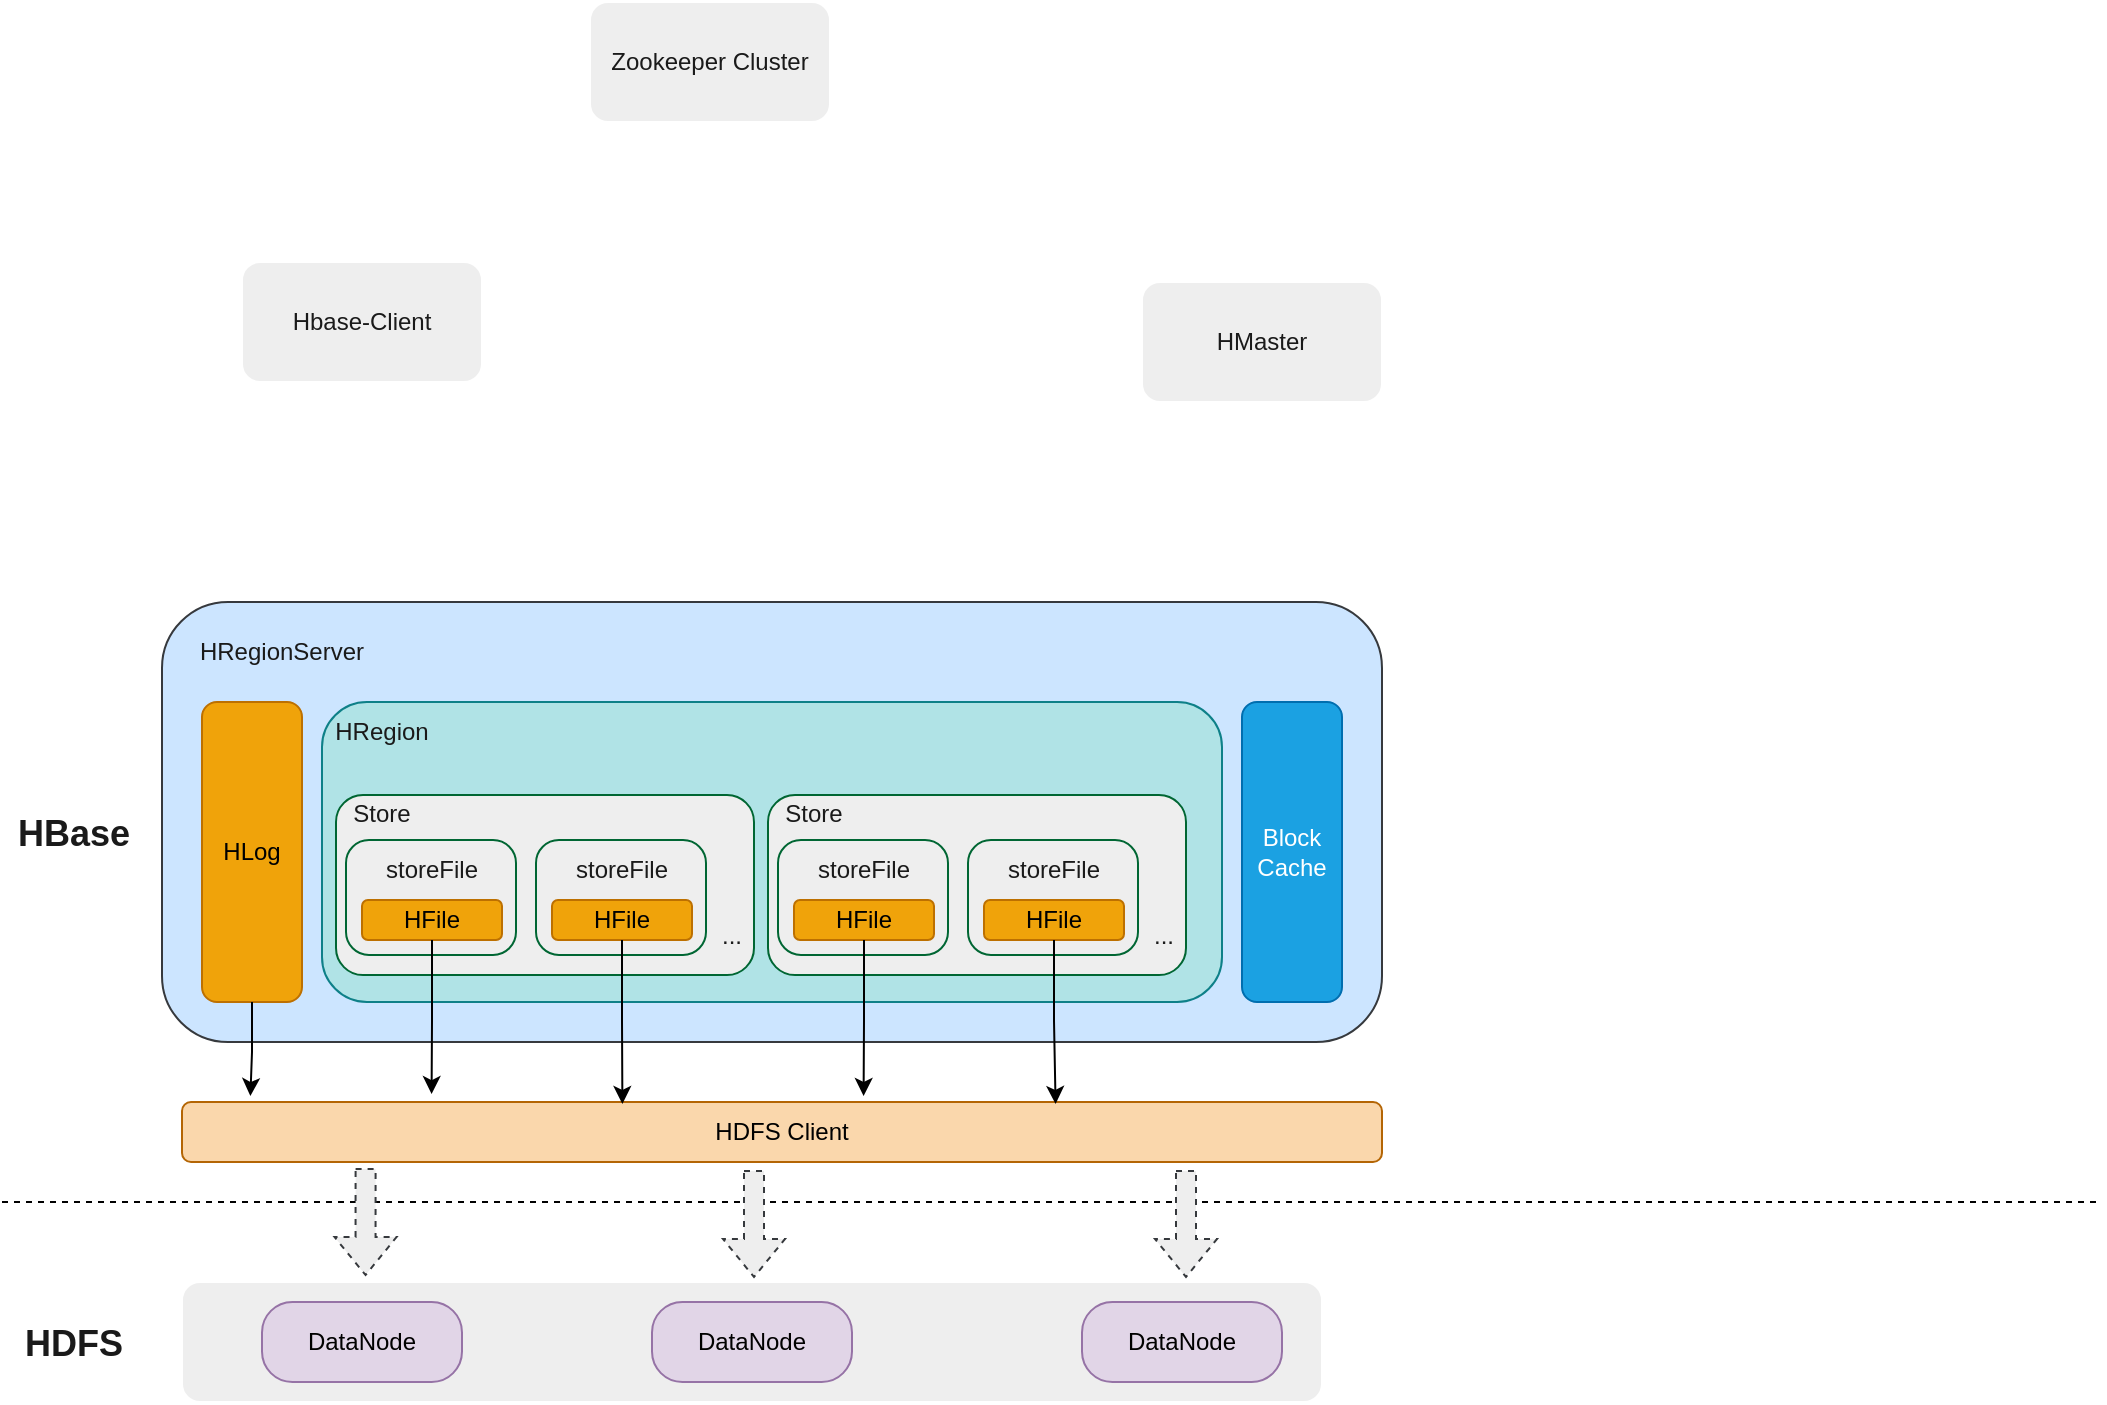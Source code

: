 <mxfile version="22.0.6" type="github">
  <diagram name="第 1 页" id="qOAIUotEJ7jFlLrmoN4y">
    <mxGraphModel dx="1536" dy="976" grid="1" gridSize="10" guides="1" tooltips="1" connect="1" arrows="1" fold="1" page="1" pageScale="1" pageWidth="827" pageHeight="1169" math="0" shadow="0">
      <root>
        <mxCell id="0" />
        <mxCell id="1" parent="0" />
        <mxCell id="ZdKNUV4ZWtbOWoZ6B8-K-2" value="Hbase-Client" style="rounded=1;whiteSpace=wrap;html=1;labelBackgroundColor=none;fillColor=#EEEEEE;strokeColor=#FFFFFF;fontColor=#1A1A1A;" vertex="1" parent="1">
          <mxGeometry x="120" y="210" width="120" height="60" as="geometry" />
        </mxCell>
        <mxCell id="ZdKNUV4ZWtbOWoZ6B8-K-3" value="Zookeeper Cluster" style="rounded=1;whiteSpace=wrap;html=1;labelBackgroundColor=none;fillColor=#EEEEEE;strokeColor=#FFFFFF;fontColor=#1A1A1A;" vertex="1" parent="1">
          <mxGeometry x="294" y="80" width="120" height="60" as="geometry" />
        </mxCell>
        <mxCell id="ZdKNUV4ZWtbOWoZ6B8-K-4" value="HMaster" style="rounded=1;whiteSpace=wrap;html=1;labelBackgroundColor=none;fillColor=#EEEEEE;strokeColor=#FFFFFF;fontColor=#1A1A1A;" vertex="1" parent="1">
          <mxGeometry x="570" y="220" width="120" height="60" as="geometry" />
        </mxCell>
        <mxCell id="ZdKNUV4ZWtbOWoZ6B8-K-5" value="" style="rounded=1;whiteSpace=wrap;html=1;fillColor=#cce5ff;strokeColor=#36393d;labelBackgroundColor=none;" vertex="1" parent="1">
          <mxGeometry x="80" y="380" width="610" height="220" as="geometry" />
        </mxCell>
        <mxCell id="ZdKNUV4ZWtbOWoZ6B8-K-6" value="HRegionServer" style="text;html=1;strokeColor=none;fillColor=none;align=center;verticalAlign=middle;whiteSpace=wrap;rounded=1;labelBackgroundColor=none;fontColor=#1A1A1A;" vertex="1" parent="1">
          <mxGeometry x="80" y="390" width="120" height="30" as="geometry" />
        </mxCell>
        <mxCell id="ZdKNUV4ZWtbOWoZ6B8-K-7" value="HLog" style="rounded=1;whiteSpace=wrap;html=1;fillColor=#f0a30a;strokeColor=#BD7000;labelBackgroundColor=none;fontColor=#000000;" vertex="1" parent="1">
          <mxGeometry x="100" y="430" width="50" height="150" as="geometry" />
        </mxCell>
        <mxCell id="ZdKNUV4ZWtbOWoZ6B8-K-9" value="Block&lt;br&gt;Cache" style="rounded=1;whiteSpace=wrap;html=1;fillColor=#1ba1e2;strokeColor=#006EAF;labelBackgroundColor=none;fontColor=#ffffff;" vertex="1" parent="1">
          <mxGeometry x="620" y="430" width="50" height="150" as="geometry" />
        </mxCell>
        <mxCell id="ZdKNUV4ZWtbOWoZ6B8-K-10" value="" style="rounded=1;whiteSpace=wrap;html=1;fillColor=#b0e3e6;strokeColor=#0e8088;labelBackgroundColor=none;" vertex="1" parent="1">
          <mxGeometry x="160" y="430" width="450" height="150" as="geometry" />
        </mxCell>
        <mxCell id="ZdKNUV4ZWtbOWoZ6B8-K-11" value="HRegion" style="text;html=1;strokeColor=none;fillColor=none;align=center;verticalAlign=middle;whiteSpace=wrap;rounded=1;labelBackgroundColor=none;fontColor=#1A1A1A;" vertex="1" parent="1">
          <mxGeometry x="160" y="430" width="60" height="30" as="geometry" />
        </mxCell>
        <mxCell id="ZdKNUV4ZWtbOWoZ6B8-K-21" value="" style="rounded=1;whiteSpace=wrap;html=1;labelBackgroundColor=none;fillColor=#EEEEEE;strokeColor=#006633;fontColor=#1A1A1A;container=0;" vertex="1" parent="1">
          <mxGeometry x="383" y="476.5" width="209" height="90" as="geometry" />
        </mxCell>
        <mxCell id="ZdKNUV4ZWtbOWoZ6B8-K-22" value="Store" style="text;html=1;strokeColor=none;fillColor=none;align=center;verticalAlign=middle;whiteSpace=wrap;rounded=1;labelBackgroundColor=none;fontColor=#1A1A1A;container=0;" vertex="1" parent="1">
          <mxGeometry x="376" y="471" width="60" height="30" as="geometry" />
        </mxCell>
        <mxCell id="ZdKNUV4ZWtbOWoZ6B8-K-23" value="" style="rounded=1;whiteSpace=wrap;html=1;strokeColor=#006633;fontColor=#1A1A1A;fillColor=#EEEEEE;arcSize=20;container=0;" vertex="1" parent="1">
          <mxGeometry x="388" y="499" width="85" height="57.5" as="geometry" />
        </mxCell>
        <mxCell id="ZdKNUV4ZWtbOWoZ6B8-K-24" value="storeFile" style="text;html=1;strokeColor=none;fillColor=none;align=center;verticalAlign=middle;whiteSpace=wrap;rounded=0;fontColor=#1A1A1A;container=0;" vertex="1" parent="1">
          <mxGeometry x="401" y="499" width="60" height="30" as="geometry" />
        </mxCell>
        <mxCell id="ZdKNUV4ZWtbOWoZ6B8-K-25" value="HFile" style="rounded=1;whiteSpace=wrap;html=1;strokeColor=#BD7000;fontColor=#000000;fillColor=#f0a30a;container=0;" vertex="1" parent="1">
          <mxGeometry x="396" y="529" width="70" height="20" as="geometry" />
        </mxCell>
        <mxCell id="ZdKNUV4ZWtbOWoZ6B8-K-26" value="" style="rounded=1;whiteSpace=wrap;html=1;strokeColor=#006633;fontColor=#1A1A1A;fillColor=#EEEEEE;arcSize=20;container=0;" vertex="1" parent="1">
          <mxGeometry x="483" y="499" width="85" height="57.5" as="geometry" />
        </mxCell>
        <mxCell id="ZdKNUV4ZWtbOWoZ6B8-K-27" value="storeFile" style="text;html=1;strokeColor=none;fillColor=none;align=center;verticalAlign=middle;whiteSpace=wrap;rounded=0;fontColor=#1A1A1A;container=0;" vertex="1" parent="1">
          <mxGeometry x="496" y="499" width="60" height="30" as="geometry" />
        </mxCell>
        <mxCell id="ZdKNUV4ZWtbOWoZ6B8-K-28" value="HFile" style="rounded=1;whiteSpace=wrap;html=1;strokeColor=#BD7000;fontColor=#000000;fillColor=#f0a30a;container=0;" vertex="1" parent="1">
          <mxGeometry x="491" y="529" width="70" height="20" as="geometry" />
        </mxCell>
        <mxCell id="ZdKNUV4ZWtbOWoZ6B8-K-29" value="..." style="text;html=1;strokeColor=none;fillColor=none;align=center;verticalAlign=middle;whiteSpace=wrap;rounded=0;fontColor=#1A1A1A;container=0;" vertex="1" parent="1">
          <mxGeometry x="551" y="532" width="60" height="30" as="geometry" />
        </mxCell>
        <mxCell id="ZdKNUV4ZWtbOWoZ6B8-K-71" value="" style="rounded=1;whiteSpace=wrap;html=1;labelBackgroundColor=none;fillColor=#EEEEEE;strokeColor=#006633;fontColor=#1A1A1A;container=0;" vertex="1" parent="1">
          <mxGeometry x="167" y="476.5" width="209" height="90" as="geometry" />
        </mxCell>
        <mxCell id="ZdKNUV4ZWtbOWoZ6B8-K-72" value="Store" style="text;html=1;strokeColor=none;fillColor=none;align=center;verticalAlign=middle;whiteSpace=wrap;rounded=1;labelBackgroundColor=none;fontColor=#1A1A1A;container=0;" vertex="1" parent="1">
          <mxGeometry x="160" y="471" width="60" height="30" as="geometry" />
        </mxCell>
        <mxCell id="ZdKNUV4ZWtbOWoZ6B8-K-73" value="" style="rounded=1;whiteSpace=wrap;html=1;strokeColor=#006633;fontColor=#1A1A1A;fillColor=#EEEEEE;arcSize=20;container=0;" vertex="1" parent="1">
          <mxGeometry x="172" y="499" width="85" height="57.5" as="geometry" />
        </mxCell>
        <mxCell id="ZdKNUV4ZWtbOWoZ6B8-K-74" value="storeFile" style="text;html=1;strokeColor=none;fillColor=none;align=center;verticalAlign=middle;whiteSpace=wrap;rounded=0;fontColor=#1A1A1A;container=0;" vertex="1" parent="1">
          <mxGeometry x="185" y="499" width="60" height="30" as="geometry" />
        </mxCell>
        <mxCell id="ZdKNUV4ZWtbOWoZ6B8-K-75" value="HFile" style="rounded=1;whiteSpace=wrap;html=1;strokeColor=#BD7000;fontColor=#000000;fillColor=#f0a30a;container=0;" vertex="1" parent="1">
          <mxGeometry x="180" y="529" width="70" height="20" as="geometry" />
        </mxCell>
        <mxCell id="ZdKNUV4ZWtbOWoZ6B8-K-76" value="" style="rounded=1;whiteSpace=wrap;html=1;strokeColor=#006633;fontColor=#1A1A1A;fillColor=#EEEEEE;arcSize=20;container=0;" vertex="1" parent="1">
          <mxGeometry x="267" y="499" width="85" height="57.5" as="geometry" />
        </mxCell>
        <mxCell id="ZdKNUV4ZWtbOWoZ6B8-K-77" value="storeFile" style="text;html=1;strokeColor=none;fillColor=none;align=center;verticalAlign=middle;whiteSpace=wrap;rounded=0;fontColor=#1A1A1A;container=0;" vertex="1" parent="1">
          <mxGeometry x="280" y="499" width="60" height="30" as="geometry" />
        </mxCell>
        <mxCell id="ZdKNUV4ZWtbOWoZ6B8-K-78" value="HFile" style="rounded=1;whiteSpace=wrap;html=1;strokeColor=#BD7000;fontColor=#000000;fillColor=#f0a30a;container=0;" vertex="1" parent="1">
          <mxGeometry x="275" y="529" width="70" height="20" as="geometry" />
        </mxCell>
        <mxCell id="ZdKNUV4ZWtbOWoZ6B8-K-79" value="..." style="text;html=1;strokeColor=none;fillColor=none;align=center;verticalAlign=middle;whiteSpace=wrap;rounded=0;fontColor=#1A1A1A;container=0;" vertex="1" parent="1">
          <mxGeometry x="335" y="532" width="60" height="30" as="geometry" />
        </mxCell>
        <mxCell id="ZdKNUV4ZWtbOWoZ6B8-K-80" value="HDFS Client" style="rounded=1;whiteSpace=wrap;html=1;strokeColor=#b46504;fillColor=#fad7ac;" vertex="1" parent="1">
          <mxGeometry x="90" y="630" width="600" height="30" as="geometry" />
        </mxCell>
        <mxCell id="ZdKNUV4ZWtbOWoZ6B8-K-81" style="edgeStyle=orthogonalEdgeStyle;rounded=0;orthogonalLoop=1;jettySize=auto;html=1;exitX=0.5;exitY=1;exitDx=0;exitDy=0;entryX=0.057;entryY=-0.1;entryDx=0;entryDy=0;entryPerimeter=0;strokeColor=default;fontColor=#FFFFFF;strokeWidth=1;" edge="1" parent="1" source="ZdKNUV4ZWtbOWoZ6B8-K-7" target="ZdKNUV4ZWtbOWoZ6B8-K-80">
          <mxGeometry relative="1" as="geometry" />
        </mxCell>
        <mxCell id="ZdKNUV4ZWtbOWoZ6B8-K-82" style="edgeStyle=orthogonalEdgeStyle;rounded=0;orthogonalLoop=1;jettySize=auto;html=1;exitX=0.5;exitY=1;exitDx=0;exitDy=0;entryX=0.208;entryY=-0.133;entryDx=0;entryDy=0;entryPerimeter=0;strokeColor=#000000;fontColor=#FFFFFF;" edge="1" parent="1" source="ZdKNUV4ZWtbOWoZ6B8-K-75" target="ZdKNUV4ZWtbOWoZ6B8-K-80">
          <mxGeometry relative="1" as="geometry" />
        </mxCell>
        <mxCell id="ZdKNUV4ZWtbOWoZ6B8-K-83" style="edgeStyle=orthogonalEdgeStyle;rounded=0;orthogonalLoop=1;jettySize=auto;html=1;exitX=0.5;exitY=1;exitDx=0;exitDy=0;entryX=0.367;entryY=0.033;entryDx=0;entryDy=0;entryPerimeter=0;strokeColor=#000000;fontColor=#FFFFFF;" edge="1" parent="1" source="ZdKNUV4ZWtbOWoZ6B8-K-78" target="ZdKNUV4ZWtbOWoZ6B8-K-80">
          <mxGeometry relative="1" as="geometry" />
        </mxCell>
        <mxCell id="ZdKNUV4ZWtbOWoZ6B8-K-85" style="edgeStyle=orthogonalEdgeStyle;rounded=0;orthogonalLoop=1;jettySize=auto;html=1;exitX=0.5;exitY=1;exitDx=0;exitDy=0;entryX=0.568;entryY=-0.1;entryDx=0;entryDy=0;entryPerimeter=0;strokeColor=#000000;fontColor=#FFFFFF;" edge="1" parent="1" source="ZdKNUV4ZWtbOWoZ6B8-K-25" target="ZdKNUV4ZWtbOWoZ6B8-K-80">
          <mxGeometry relative="1" as="geometry" />
        </mxCell>
        <mxCell id="ZdKNUV4ZWtbOWoZ6B8-K-86" style="edgeStyle=orthogonalEdgeStyle;rounded=0;orthogonalLoop=1;jettySize=auto;html=1;exitX=0.5;exitY=1;exitDx=0;exitDy=0;entryX=0.728;entryY=0.033;entryDx=0;entryDy=0;entryPerimeter=0;strokeColor=#000000;fontColor=#FFFFFF;" edge="1" parent="1" source="ZdKNUV4ZWtbOWoZ6B8-K-28" target="ZdKNUV4ZWtbOWoZ6B8-K-80">
          <mxGeometry relative="1" as="geometry" />
        </mxCell>
        <mxCell id="ZdKNUV4ZWtbOWoZ6B8-K-87" value="" style="endArrow=none;dashed=1;html=1;rounded=0;strokeColor=#000000;fontColor=#FFFFFF;" edge="1" parent="1">
          <mxGeometry width="50" height="50" relative="1" as="geometry">
            <mxPoint y="680" as="sourcePoint" />
            <mxPoint x="1050" y="680" as="targetPoint" />
          </mxGeometry>
        </mxCell>
        <mxCell id="ZdKNUV4ZWtbOWoZ6B8-K-88" value="" style="rounded=1;whiteSpace=wrap;html=1;strokeColor=#FFFFFF;fontColor=#1A1A1A;fillColor=#EEEEEE;" vertex="1" parent="1">
          <mxGeometry x="90" y="720" width="570" height="60" as="geometry" />
        </mxCell>
        <mxCell id="ZdKNUV4ZWtbOWoZ6B8-K-89" value="DataNode" style="rounded=1;whiteSpace=wrap;html=1;strokeColor=#9673a6;fillColor=#e1d5e7;arcSize=38;" vertex="1" parent="1">
          <mxGeometry x="130" y="730" width="100" height="40" as="geometry" />
        </mxCell>
        <mxCell id="ZdKNUV4ZWtbOWoZ6B8-K-90" value="DataNode" style="rounded=1;whiteSpace=wrap;html=1;strokeColor=#9673a6;fillColor=#e1d5e7;arcSize=38;" vertex="1" parent="1">
          <mxGeometry x="325" y="730" width="100" height="40" as="geometry" />
        </mxCell>
        <mxCell id="ZdKNUV4ZWtbOWoZ6B8-K-91" value="DataNode" style="rounded=1;whiteSpace=wrap;html=1;strokeColor=#9673a6;fillColor=#e1d5e7;arcSize=38;" vertex="1" parent="1">
          <mxGeometry x="540" y="730" width="100" height="40" as="geometry" />
        </mxCell>
        <mxCell id="ZdKNUV4ZWtbOWoZ6B8-K-93" value="&lt;font style=&quot;font-size: 18px;&quot;&gt;&lt;b&gt;HDFS&lt;/b&gt;&lt;/font&gt;" style="text;html=1;strokeColor=none;fillColor=none;align=center;verticalAlign=middle;whiteSpace=wrap;rounded=0;fontColor=#1A1A1A;" vertex="1" parent="1">
          <mxGeometry x="6" y="726" width="60" height="50" as="geometry" />
        </mxCell>
        <mxCell id="ZdKNUV4ZWtbOWoZ6B8-K-94" value="" style="shape=flexArrow;endArrow=classic;html=1;rounded=0;strokeColor=#36393d;fontColor=#FFFFFF;dashed=1;entryX=0.161;entryY=-0.083;entryDx=0;entryDy=0;entryPerimeter=0;exitX=0.153;exitY=1.035;exitDx=0;exitDy=0;exitPerimeter=0;fillColor=#eeeeee;" edge="1" parent="1">
          <mxGeometry width="50" height="50" relative="1" as="geometry">
            <mxPoint x="181.8" y="663.05" as="sourcePoint" />
            <mxPoint x="181.77" y="717.02" as="targetPoint" />
          </mxGeometry>
        </mxCell>
        <mxCell id="ZdKNUV4ZWtbOWoZ6B8-K-95" value="" style="shape=flexArrow;endArrow=classic;html=1;rounded=0;strokeColor=#36393d;fontColor=#FFFFFF;dashed=1;entryX=0.161;entryY=-0.083;entryDx=0;entryDy=0;entryPerimeter=0;exitX=0.153;exitY=1.035;exitDx=0;exitDy=0;exitPerimeter=0;fillColor=#eeeeee;" edge="1" parent="1">
          <mxGeometry width="50" height="50" relative="1" as="geometry">
            <mxPoint x="376" y="664" as="sourcePoint" />
            <mxPoint x="376" y="718" as="targetPoint" />
          </mxGeometry>
        </mxCell>
        <mxCell id="ZdKNUV4ZWtbOWoZ6B8-K-96" value="" style="shape=flexArrow;endArrow=classic;html=1;rounded=0;strokeColor=#36393d;fontColor=#FFFFFF;dashed=1;entryX=0.161;entryY=-0.083;entryDx=0;entryDy=0;entryPerimeter=0;exitX=0.153;exitY=1.035;exitDx=0;exitDy=0;exitPerimeter=0;fillColor=#eeeeee;" edge="1" parent="1">
          <mxGeometry width="50" height="50" relative="1" as="geometry">
            <mxPoint x="592" y="664" as="sourcePoint" />
            <mxPoint x="592" y="718" as="targetPoint" />
          </mxGeometry>
        </mxCell>
        <mxCell id="ZdKNUV4ZWtbOWoZ6B8-K-98" value="&lt;span style=&quot;font-size: 18px;&quot;&gt;&lt;b&gt;HBase&lt;/b&gt;&lt;/span&gt;" style="text;html=1;strokeColor=none;fillColor=none;align=center;verticalAlign=middle;whiteSpace=wrap;rounded=0;fontColor=#1A1A1A;" vertex="1" parent="1">
          <mxGeometry x="6" y="471" width="60" height="50" as="geometry" />
        </mxCell>
      </root>
    </mxGraphModel>
  </diagram>
</mxfile>
